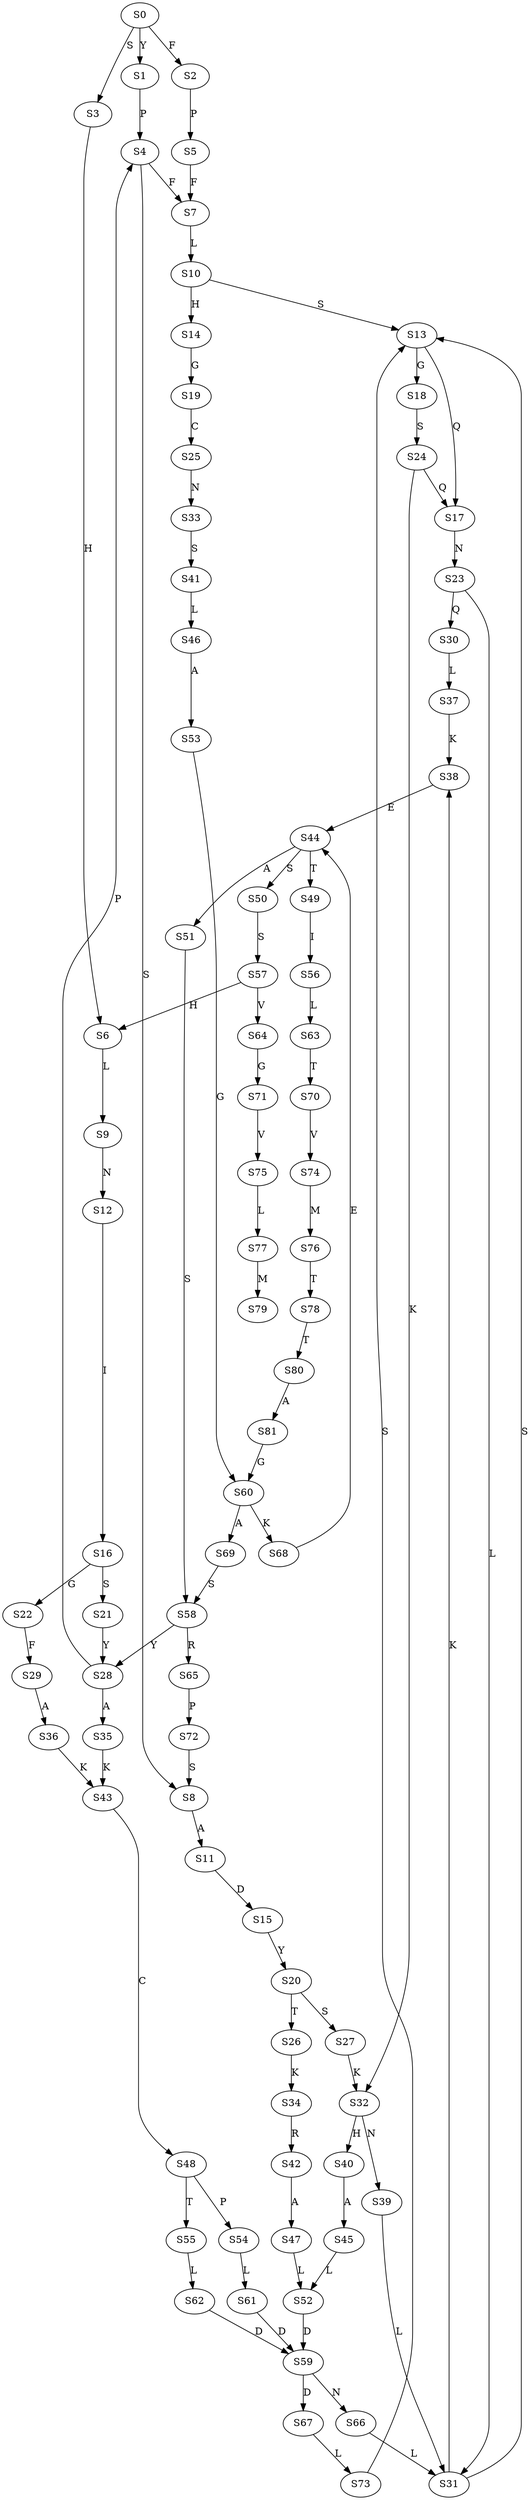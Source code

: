 strict digraph  {
	S0 -> S1 [ label = Y ];
	S0 -> S2 [ label = F ];
	S0 -> S3 [ label = S ];
	S1 -> S4 [ label = P ];
	S2 -> S5 [ label = P ];
	S3 -> S6 [ label = H ];
	S4 -> S7 [ label = F ];
	S4 -> S8 [ label = S ];
	S5 -> S7 [ label = F ];
	S6 -> S9 [ label = L ];
	S7 -> S10 [ label = L ];
	S8 -> S11 [ label = A ];
	S9 -> S12 [ label = N ];
	S10 -> S13 [ label = S ];
	S10 -> S14 [ label = H ];
	S11 -> S15 [ label = D ];
	S12 -> S16 [ label = I ];
	S13 -> S17 [ label = Q ];
	S13 -> S18 [ label = G ];
	S14 -> S19 [ label = G ];
	S15 -> S20 [ label = Y ];
	S16 -> S21 [ label = S ];
	S16 -> S22 [ label = G ];
	S17 -> S23 [ label = N ];
	S18 -> S24 [ label = S ];
	S19 -> S25 [ label = C ];
	S20 -> S26 [ label = T ];
	S20 -> S27 [ label = S ];
	S21 -> S28 [ label = Y ];
	S22 -> S29 [ label = F ];
	S23 -> S30 [ label = Q ];
	S23 -> S31 [ label = L ];
	S24 -> S17 [ label = Q ];
	S24 -> S32 [ label = K ];
	S25 -> S33 [ label = N ];
	S26 -> S34 [ label = K ];
	S27 -> S32 [ label = K ];
	S28 -> S35 [ label = A ];
	S28 -> S4 [ label = P ];
	S29 -> S36 [ label = A ];
	S30 -> S37 [ label = L ];
	S31 -> S13 [ label = S ];
	S31 -> S38 [ label = K ];
	S32 -> S39 [ label = N ];
	S32 -> S40 [ label = H ];
	S33 -> S41 [ label = S ];
	S34 -> S42 [ label = R ];
	S35 -> S43 [ label = K ];
	S36 -> S43 [ label = K ];
	S37 -> S38 [ label = K ];
	S38 -> S44 [ label = E ];
	S39 -> S31 [ label = L ];
	S40 -> S45 [ label = A ];
	S41 -> S46 [ label = L ];
	S42 -> S47 [ label = A ];
	S43 -> S48 [ label = C ];
	S44 -> S49 [ label = T ];
	S44 -> S50 [ label = S ];
	S44 -> S51 [ label = A ];
	S45 -> S52 [ label = L ];
	S46 -> S53 [ label = A ];
	S47 -> S52 [ label = L ];
	S48 -> S54 [ label = P ];
	S48 -> S55 [ label = T ];
	S49 -> S56 [ label = I ];
	S50 -> S57 [ label = S ];
	S51 -> S58 [ label = S ];
	S52 -> S59 [ label = D ];
	S53 -> S60 [ label = G ];
	S54 -> S61 [ label = L ];
	S55 -> S62 [ label = L ];
	S56 -> S63 [ label = L ];
	S57 -> S6 [ label = H ];
	S57 -> S64 [ label = V ];
	S58 -> S28 [ label = Y ];
	S58 -> S65 [ label = R ];
	S59 -> S66 [ label = N ];
	S59 -> S67 [ label = D ];
	S60 -> S68 [ label = K ];
	S60 -> S69 [ label = A ];
	S61 -> S59 [ label = D ];
	S62 -> S59 [ label = D ];
	S63 -> S70 [ label = T ];
	S64 -> S71 [ label = G ];
	S65 -> S72 [ label = P ];
	S66 -> S31 [ label = L ];
	S67 -> S73 [ label = L ];
	S68 -> S44 [ label = E ];
	S69 -> S58 [ label = S ];
	S70 -> S74 [ label = V ];
	S71 -> S75 [ label = V ];
	S72 -> S8 [ label = S ];
	S73 -> S13 [ label = S ];
	S74 -> S76 [ label = M ];
	S75 -> S77 [ label = L ];
	S76 -> S78 [ label = T ];
	S77 -> S79 [ label = M ];
	S78 -> S80 [ label = T ];
	S80 -> S81 [ label = A ];
	S81 -> S60 [ label = G ];
}
